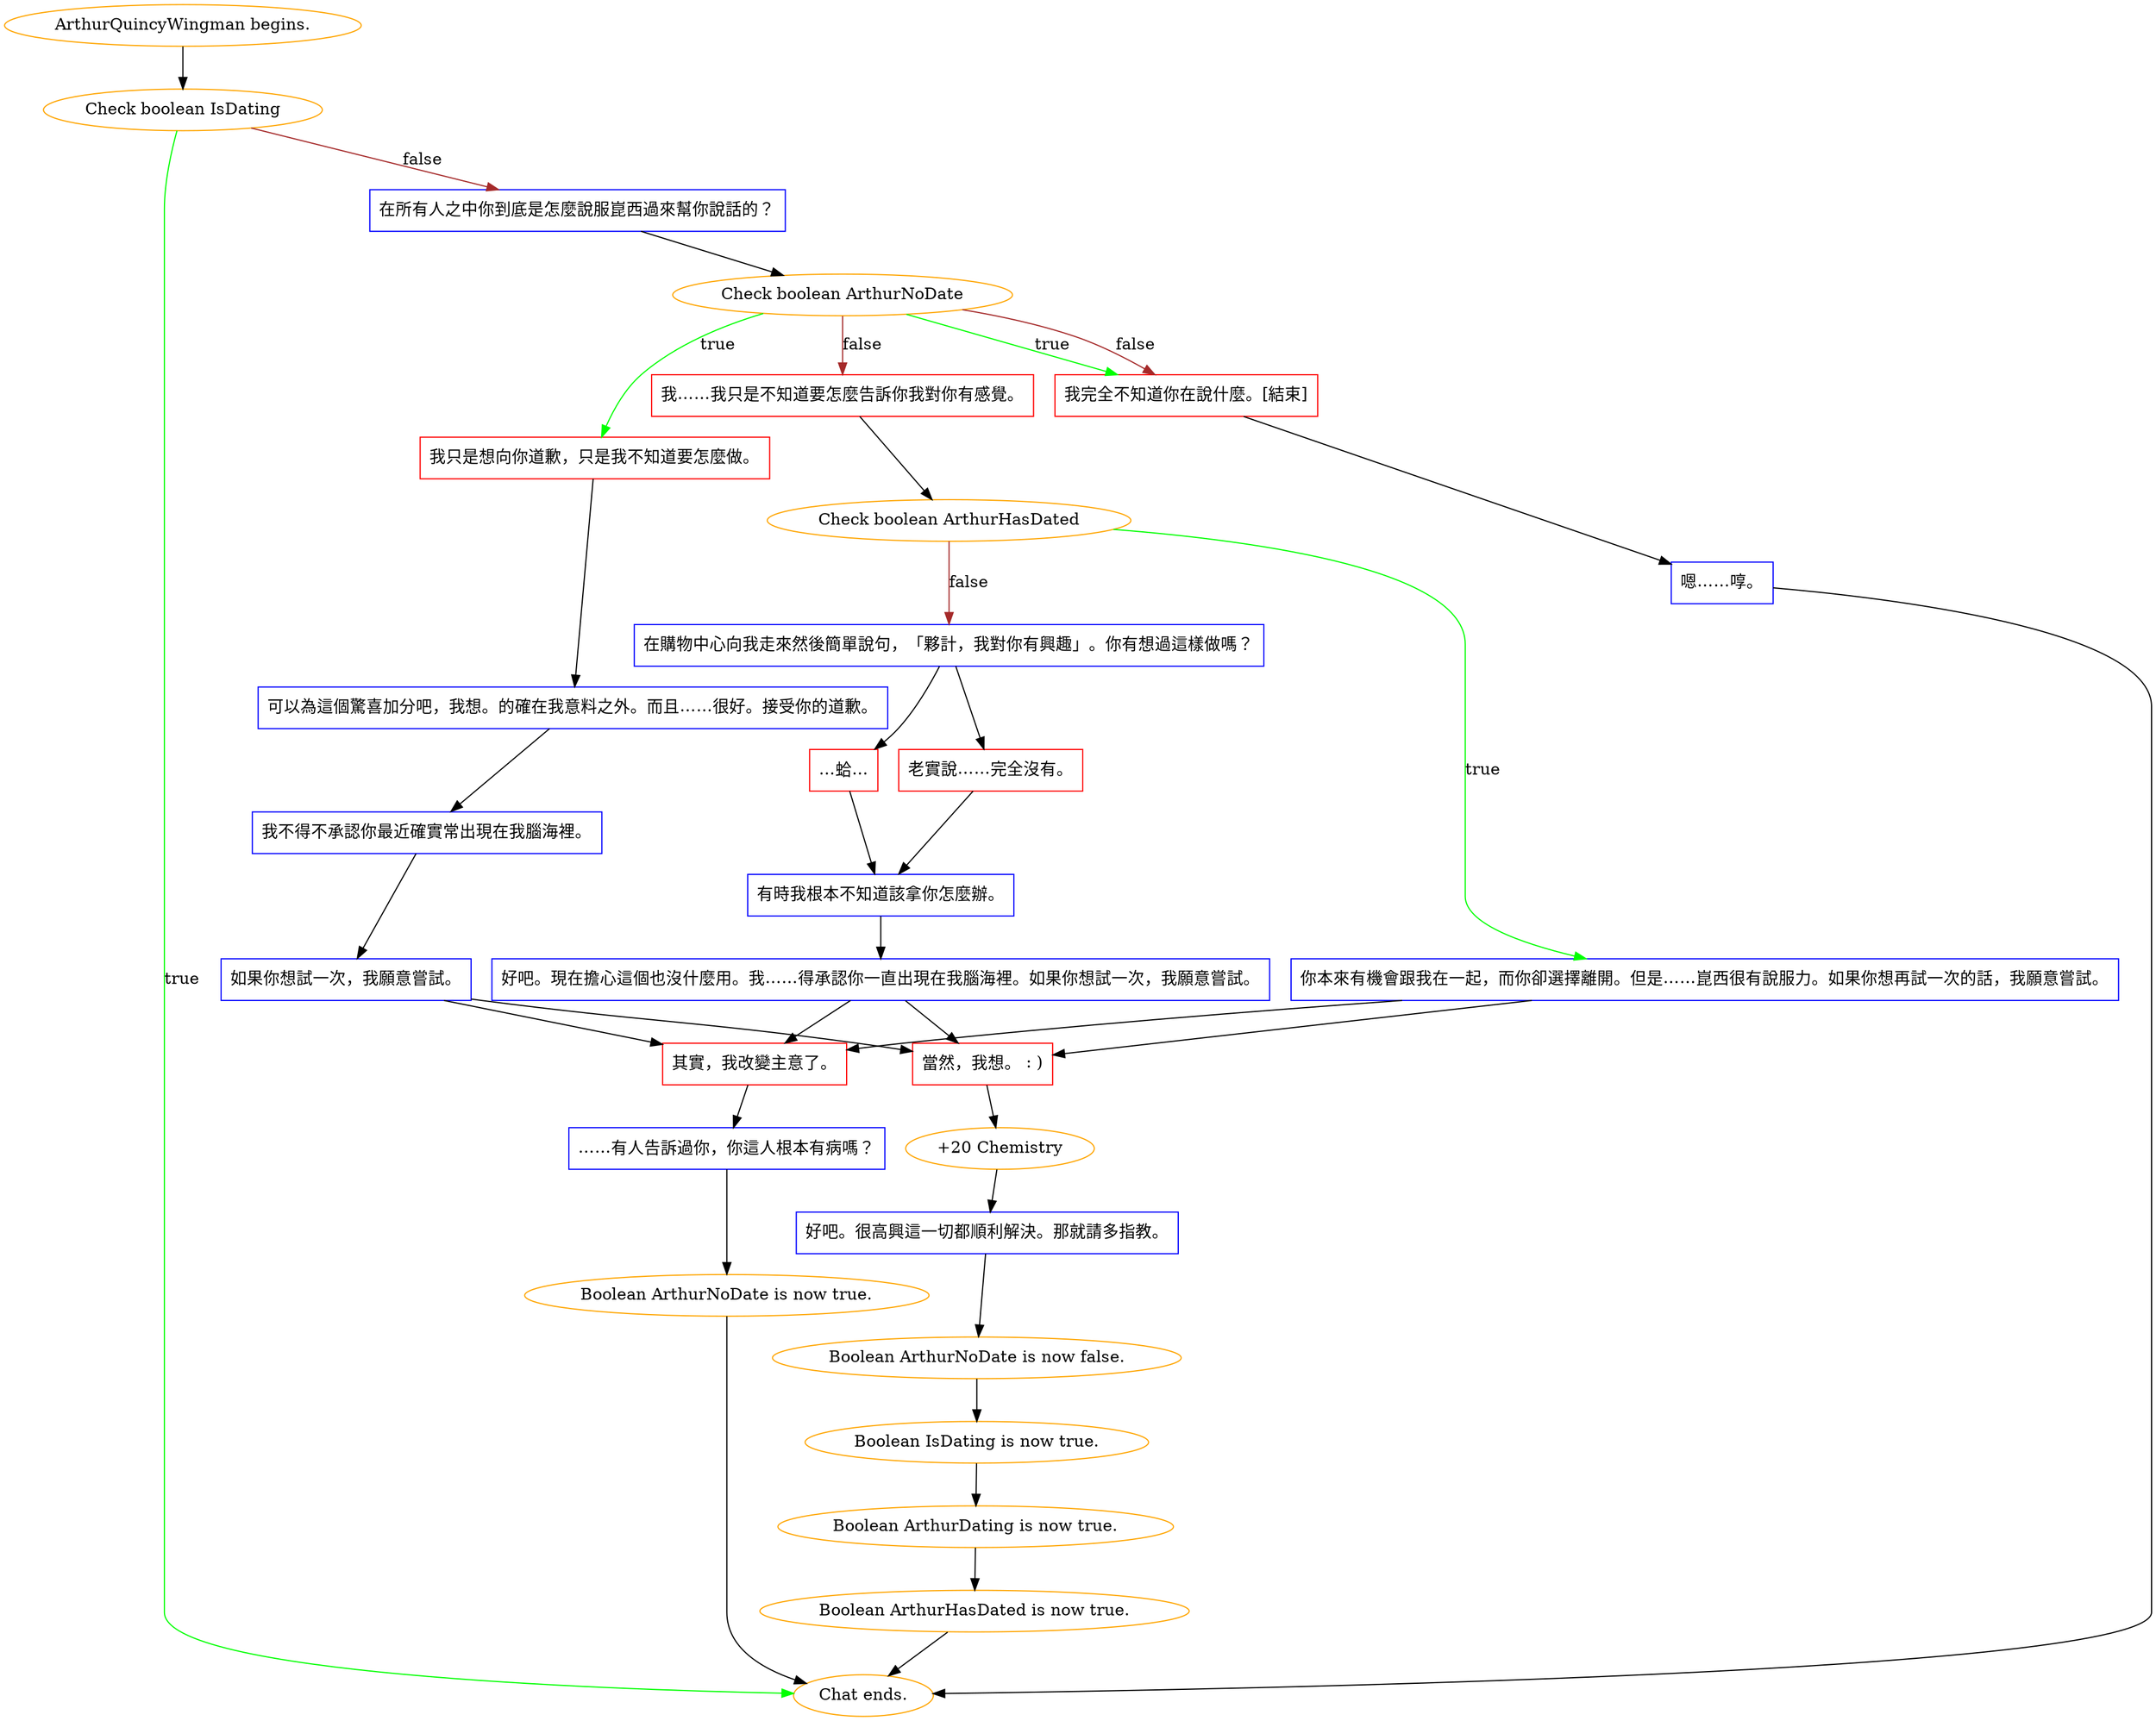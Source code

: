 digraph {
	"ArthurQuincyWingman begins." [color=orange];
		"ArthurQuincyWingman begins." -> j902589440;
	j902589440 [label="Check boolean IsDating",color=orange];
		j902589440 -> "Chat ends." [label=true,color=green];
		j902589440 -> j4128200628 [label=false,color=brown];
	"Chat ends." [color=orange];
	j4128200628 [label="在所有人之中你到底是怎麼說服崑西過來幫你說話的？",shape=box,color=blue];
		j4128200628 -> j1374000026;
	j1374000026 [label="Check boolean ArthurNoDate",color=orange];
		j1374000026 -> j3250891100 [label=true,color=green];
		j1374000026 -> j1537081289 [label=true,color=green];
		j1374000026 -> j3194741861 [label=false,color=brown];
		j1374000026 -> j1537081289 [label=false,color=brown];
	j3250891100 [label="我只是想向你道歉，只是我不知道要怎麼做。",shape=box,color=red];
		j3250891100 -> j3072244628;
	j1537081289 [label="我完全不知道你在說什麼。[結束]",shape=box,color=red];
		j1537081289 -> j949317223;
	j3194741861 [label="我……我只是不知道要怎麼告訴你我對你有感覺。",shape=box,color=red];
		j3194741861 -> j3373833188;
	j3072244628 [label="可以為這個驚喜加分吧，我想。的確在我意料之外。而且……很好。接受你的道歉。",shape=box,color=blue];
		j3072244628 -> j2835135610;
	j949317223 [label="嗯……啍。",shape=box,color=blue];
		j949317223 -> "Chat ends.";
	j3373833188 [label="Check boolean ArthurHasDated",color=orange];
		j3373833188 -> j1297432033 [label=true,color=green];
		j3373833188 -> j1958691787 [label=false,color=brown];
	j2835135610 [label="我不得不承認你最近確實常出現在我腦海裡。",shape=box,color=blue];
		j2835135610 -> j4175549159;
	j1297432033 [label="你本來有機會跟我在一起，而你卻選擇離開。但是……崑西很有說服力。如果你想再試一次的話，我願意嘗試。",shape=box,color=blue];
		j1297432033 -> j1073480320;
		j1297432033 -> j2655763317;
	j1958691787 [label="在購物中心向我走來然後簡單說句，「夥計，我對你有興趣」。你有想過這樣做嗎？",shape=box,color=blue];
		j1958691787 -> j4255734466;
		j1958691787 -> j726738275;
	j4175549159 [label="如果你想試一次，我願意嘗試。",shape=box,color=blue];
		j4175549159 -> j1073480320;
		j4175549159 -> j2655763317;
	j1073480320 [label="當然，我想。 : )",shape=box,color=red];
		j1073480320 -> j3144896211;
	j2655763317 [label="其實，我改變主意了。",shape=box,color=red];
		j2655763317 -> j463987420;
	j4255734466 [label="老實說……完全沒有。",shape=box,color=red];
		j4255734466 -> j3560557667;
	j726738275 [label="…蛤…",shape=box,color=red];
		j726738275 -> j3560557667;
	j3144896211 [label="+20 Chemistry",color=orange];
		j3144896211 -> j242958481;
	j463987420 [label="……有人告訴過你，你這人根本有病嗎？",shape=box,color=blue];
		j463987420 -> j2533691464;
	j3560557667 [label="有時我根本不知道該拿你怎麼辦。",shape=box,color=blue];
		j3560557667 -> j2552042398;
	j242958481 [label="好吧。很高興這一切都順利解決。那就請多指教。",shape=box,color=blue];
		j242958481 -> j4043864563;
	j2533691464 [label="Boolean ArthurNoDate is now true.",color=orange];
		j2533691464 -> "Chat ends.";
	j2552042398 [label="好吧。現在擔心這個也沒什麼用。我……得承認你一直出現在我腦海裡。如果你想試一次，我願意嘗試。",shape=box,color=blue];
		j2552042398 -> j1073480320;
		j2552042398 -> j2655763317;
	j4043864563 [label="Boolean ArthurNoDate is now false.",color=orange];
		j4043864563 -> j1527829918;
	j1527829918 [label="Boolean IsDating is now true.",color=orange];
		j1527829918 -> j899889954;
	j899889954 [label="Boolean ArthurDating is now true.",color=orange];
		j899889954 -> j3103123730;
	j3103123730 [label="Boolean ArthurHasDated is now true.",color=orange];
		j3103123730 -> "Chat ends.";
}